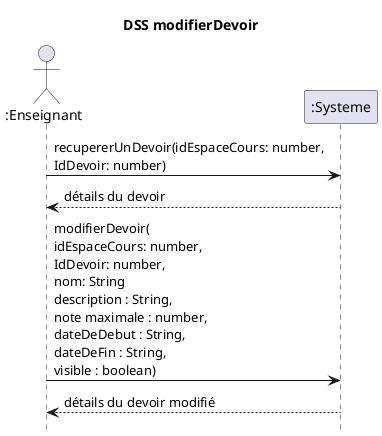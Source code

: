 @startuml DSS_ModifierDevoir
title DSS modifierDevoir
hide footbox
actor ":Enseignant" as professeur
participant ":Systeme" as systeme

professeur -> systeme : recupererUnDevoir(idEspaceCours: number,\nIdDevoir: number)
professeur <-- systeme : détails du devoir
professeur -> systeme : modifierDevoir(\nidEspaceCours: number,\nIdDevoir: number,\nnom: String\ndescription : String,\nnote maximale : number,\ndateDeDebut : String,\ndateDeFin : String,\nvisible : boolean)
systeme --> professeur : détails du devoir modifié
@enduml